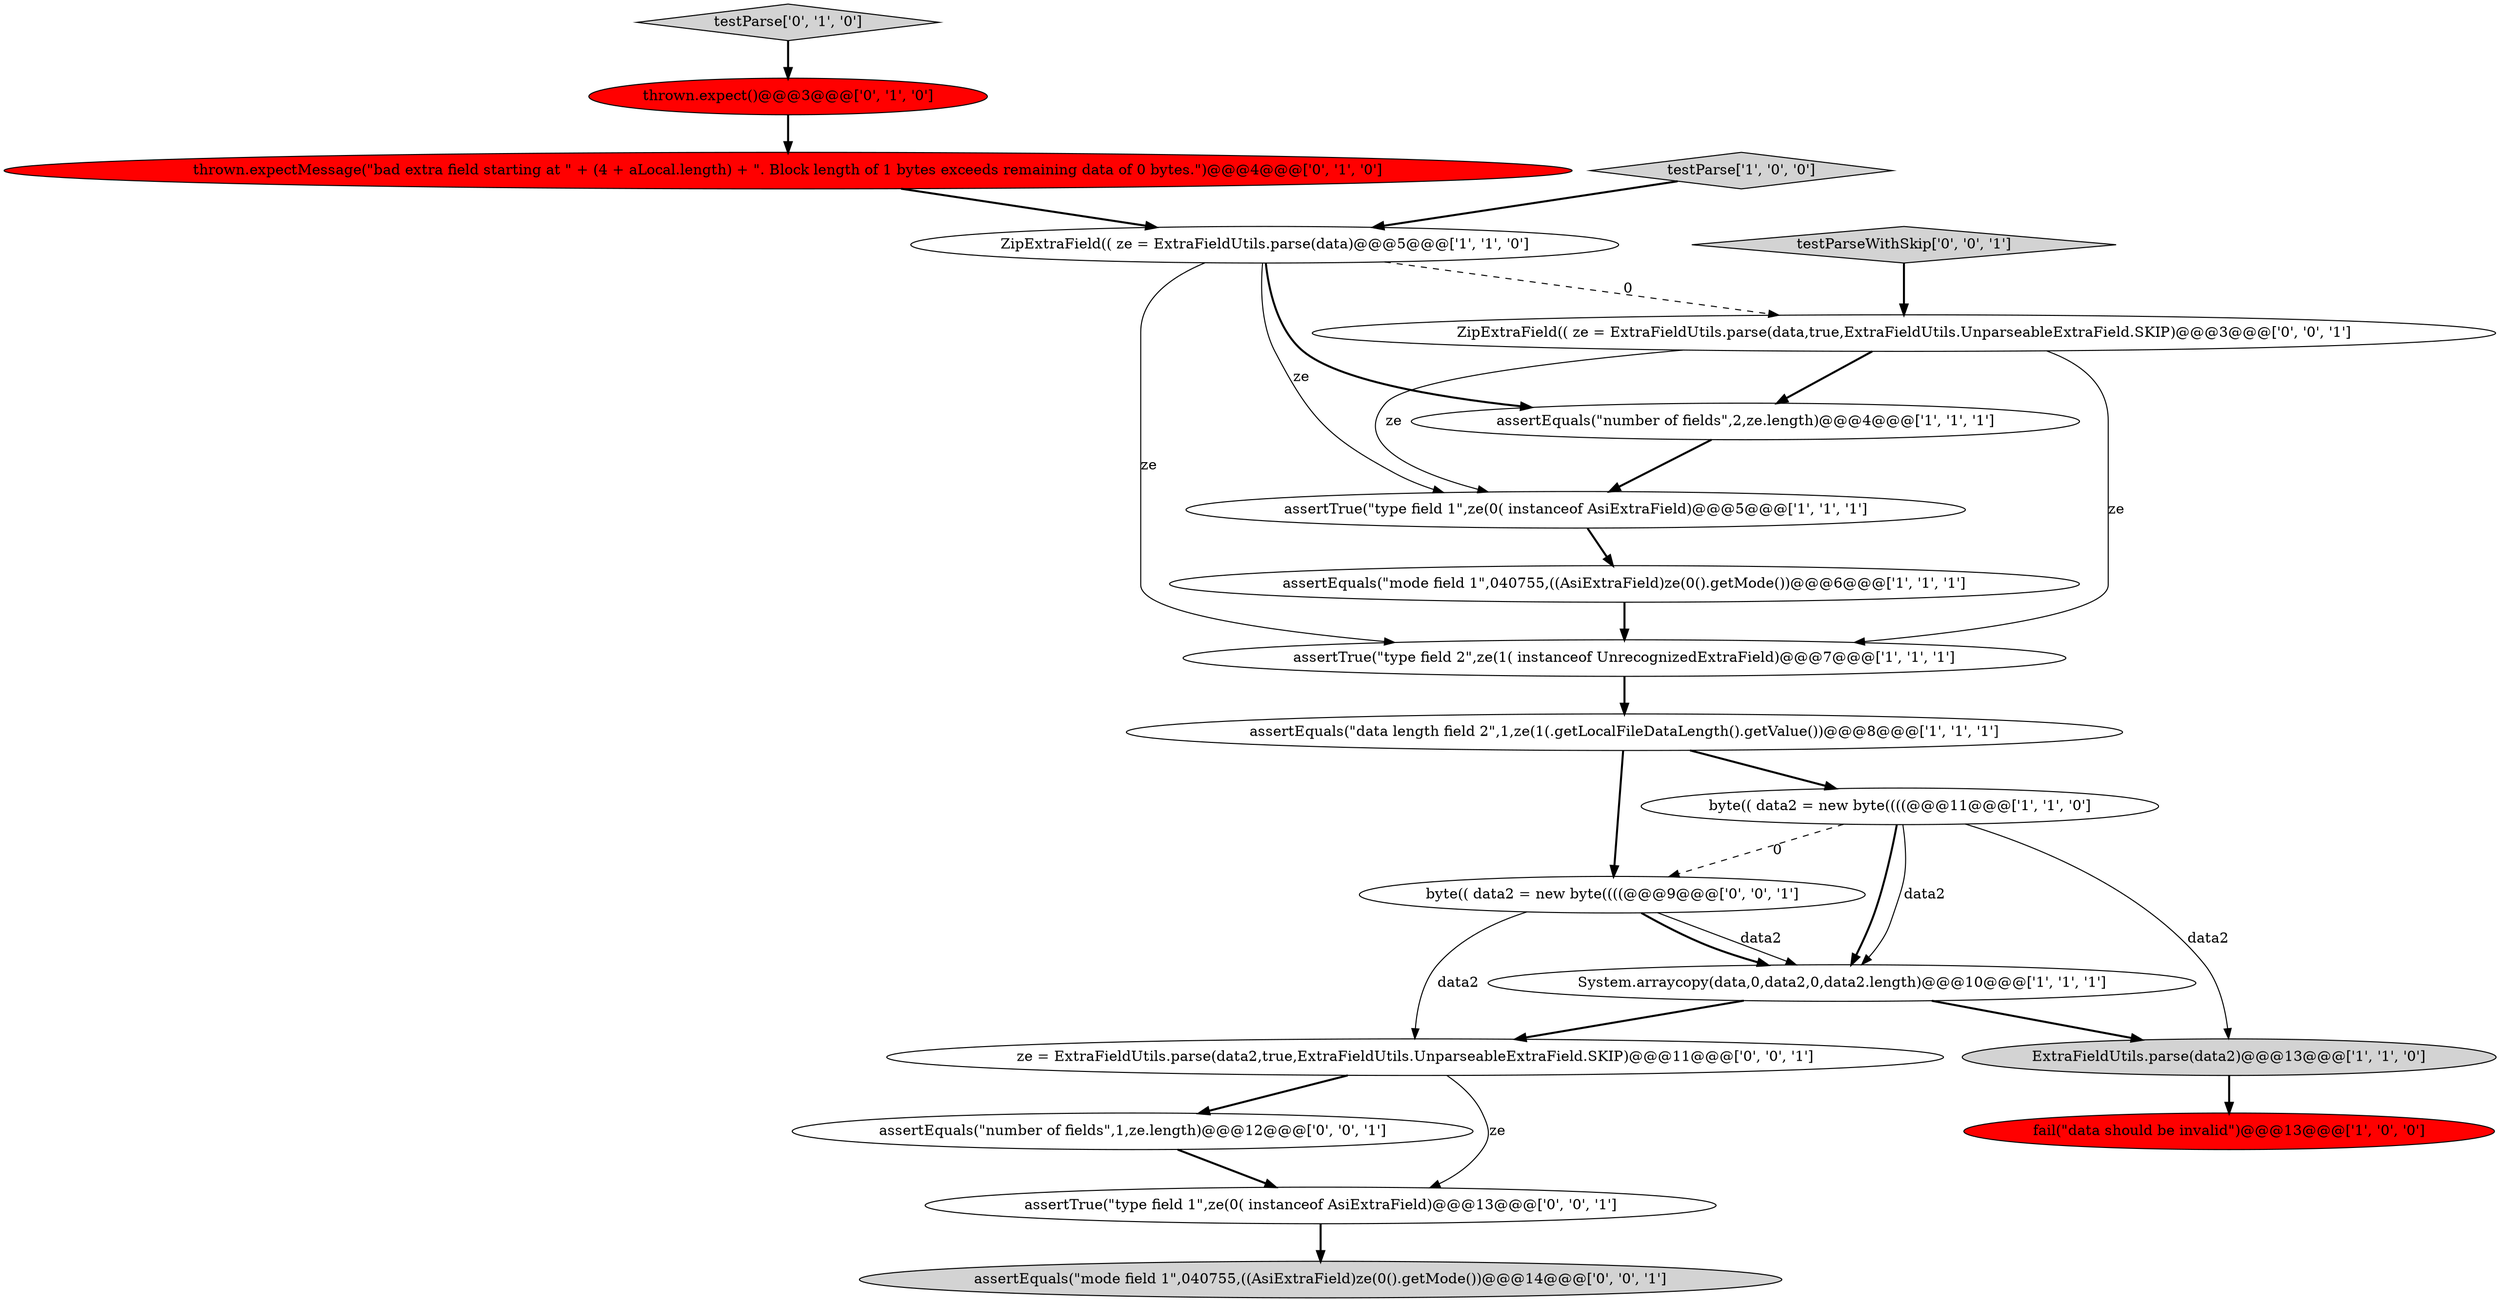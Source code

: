 digraph {
10 [style = filled, label = "ZipExtraField(( ze = ExtraFieldUtils.parse(data)@@@5@@@['1', '1', '0']", fillcolor = white, shape = ellipse image = "AAA0AAABBB1BBB"];
16 [style = filled, label = "assertEquals(\"mode field 1\",040755,((AsiExtraField)ze(0().getMode())@@@14@@@['0', '0', '1']", fillcolor = lightgray, shape = ellipse image = "AAA0AAABBB3BBB"];
2 [style = filled, label = "assertTrue(\"type field 1\",ze(0( instanceof AsiExtraField)@@@5@@@['1', '1', '1']", fillcolor = white, shape = ellipse image = "AAA0AAABBB1BBB"];
19 [style = filled, label = "ZipExtraField(( ze = ExtraFieldUtils.parse(data,true,ExtraFieldUtils.UnparseableExtraField.SKIP)@@@3@@@['0', '0', '1']", fillcolor = white, shape = ellipse image = "AAA0AAABBB3BBB"];
18 [style = filled, label = "ze = ExtraFieldUtils.parse(data2,true,ExtraFieldUtils.UnparseableExtraField.SKIP)@@@11@@@['0', '0', '1']", fillcolor = white, shape = ellipse image = "AAA0AAABBB3BBB"];
7 [style = filled, label = "ExtraFieldUtils.parse(data2)@@@13@@@['1', '1', '0']", fillcolor = lightgray, shape = ellipse image = "AAA0AAABBB1BBB"];
11 [style = filled, label = "thrown.expect()@@@3@@@['0', '1', '0']", fillcolor = red, shape = ellipse image = "AAA1AAABBB2BBB"];
5 [style = filled, label = "assertEquals(\"mode field 1\",040755,((AsiExtraField)ze(0().getMode())@@@6@@@['1', '1', '1']", fillcolor = white, shape = ellipse image = "AAA0AAABBB1BBB"];
13 [style = filled, label = "thrown.expectMessage(\"bad extra field starting at \" + (4 + aLocal.length) + \". Block length of 1 bytes exceeds remaining data of 0 bytes.\")@@@4@@@['0', '1', '0']", fillcolor = red, shape = ellipse image = "AAA1AAABBB2BBB"];
20 [style = filled, label = "assertTrue(\"type field 1\",ze(0( instanceof AsiExtraField)@@@13@@@['0', '0', '1']", fillcolor = white, shape = ellipse image = "AAA0AAABBB3BBB"];
8 [style = filled, label = "assertEquals(\"number of fields\",2,ze.length)@@@4@@@['1', '1', '1']", fillcolor = white, shape = ellipse image = "AAA0AAABBB1BBB"];
12 [style = filled, label = "testParse['0', '1', '0']", fillcolor = lightgray, shape = diamond image = "AAA0AAABBB2BBB"];
0 [style = filled, label = "fail(\"data should be invalid\")@@@13@@@['1', '0', '0']", fillcolor = red, shape = ellipse image = "AAA1AAABBB1BBB"];
15 [style = filled, label = "assertEquals(\"number of fields\",1,ze.length)@@@12@@@['0', '0', '1']", fillcolor = white, shape = ellipse image = "AAA0AAABBB3BBB"];
1 [style = filled, label = "assertTrue(\"type field 2\",ze(1( instanceof UnrecognizedExtraField)@@@7@@@['1', '1', '1']", fillcolor = white, shape = ellipse image = "AAA0AAABBB1BBB"];
14 [style = filled, label = "byte(( data2 = new byte((((@@@9@@@['0', '0', '1']", fillcolor = white, shape = ellipse image = "AAA0AAABBB3BBB"];
3 [style = filled, label = "byte(( data2 = new byte((((@@@11@@@['1', '1', '0']", fillcolor = white, shape = ellipse image = "AAA0AAABBB1BBB"];
17 [style = filled, label = "testParseWithSkip['0', '0', '1']", fillcolor = lightgray, shape = diamond image = "AAA0AAABBB3BBB"];
6 [style = filled, label = "assertEquals(\"data length field 2\",1,ze(1(.getLocalFileDataLength().getValue())@@@8@@@['1', '1', '1']", fillcolor = white, shape = ellipse image = "AAA0AAABBB1BBB"];
9 [style = filled, label = "testParse['1', '0', '0']", fillcolor = lightgray, shape = diamond image = "AAA0AAABBB1BBB"];
4 [style = filled, label = "System.arraycopy(data,0,data2,0,data2.length)@@@10@@@['1', '1', '1']", fillcolor = white, shape = ellipse image = "AAA0AAABBB1BBB"];
13->10 [style = bold, label=""];
6->3 [style = bold, label=""];
14->4 [style = solid, label="data2"];
10->19 [style = dashed, label="0"];
10->1 [style = solid, label="ze"];
18->15 [style = bold, label=""];
12->11 [style = bold, label=""];
7->0 [style = bold, label=""];
4->18 [style = bold, label=""];
9->10 [style = bold, label=""];
10->2 [style = solid, label="ze"];
3->4 [style = bold, label=""];
17->19 [style = bold, label=""];
19->8 [style = bold, label=""];
4->7 [style = bold, label=""];
6->14 [style = bold, label=""];
5->1 [style = bold, label=""];
3->7 [style = solid, label="data2"];
14->18 [style = solid, label="data2"];
1->6 [style = bold, label=""];
20->16 [style = bold, label=""];
18->20 [style = solid, label="ze"];
10->8 [style = bold, label=""];
8->2 [style = bold, label=""];
19->2 [style = solid, label="ze"];
15->20 [style = bold, label=""];
11->13 [style = bold, label=""];
19->1 [style = solid, label="ze"];
3->4 [style = solid, label="data2"];
3->14 [style = dashed, label="0"];
2->5 [style = bold, label=""];
14->4 [style = bold, label=""];
}
